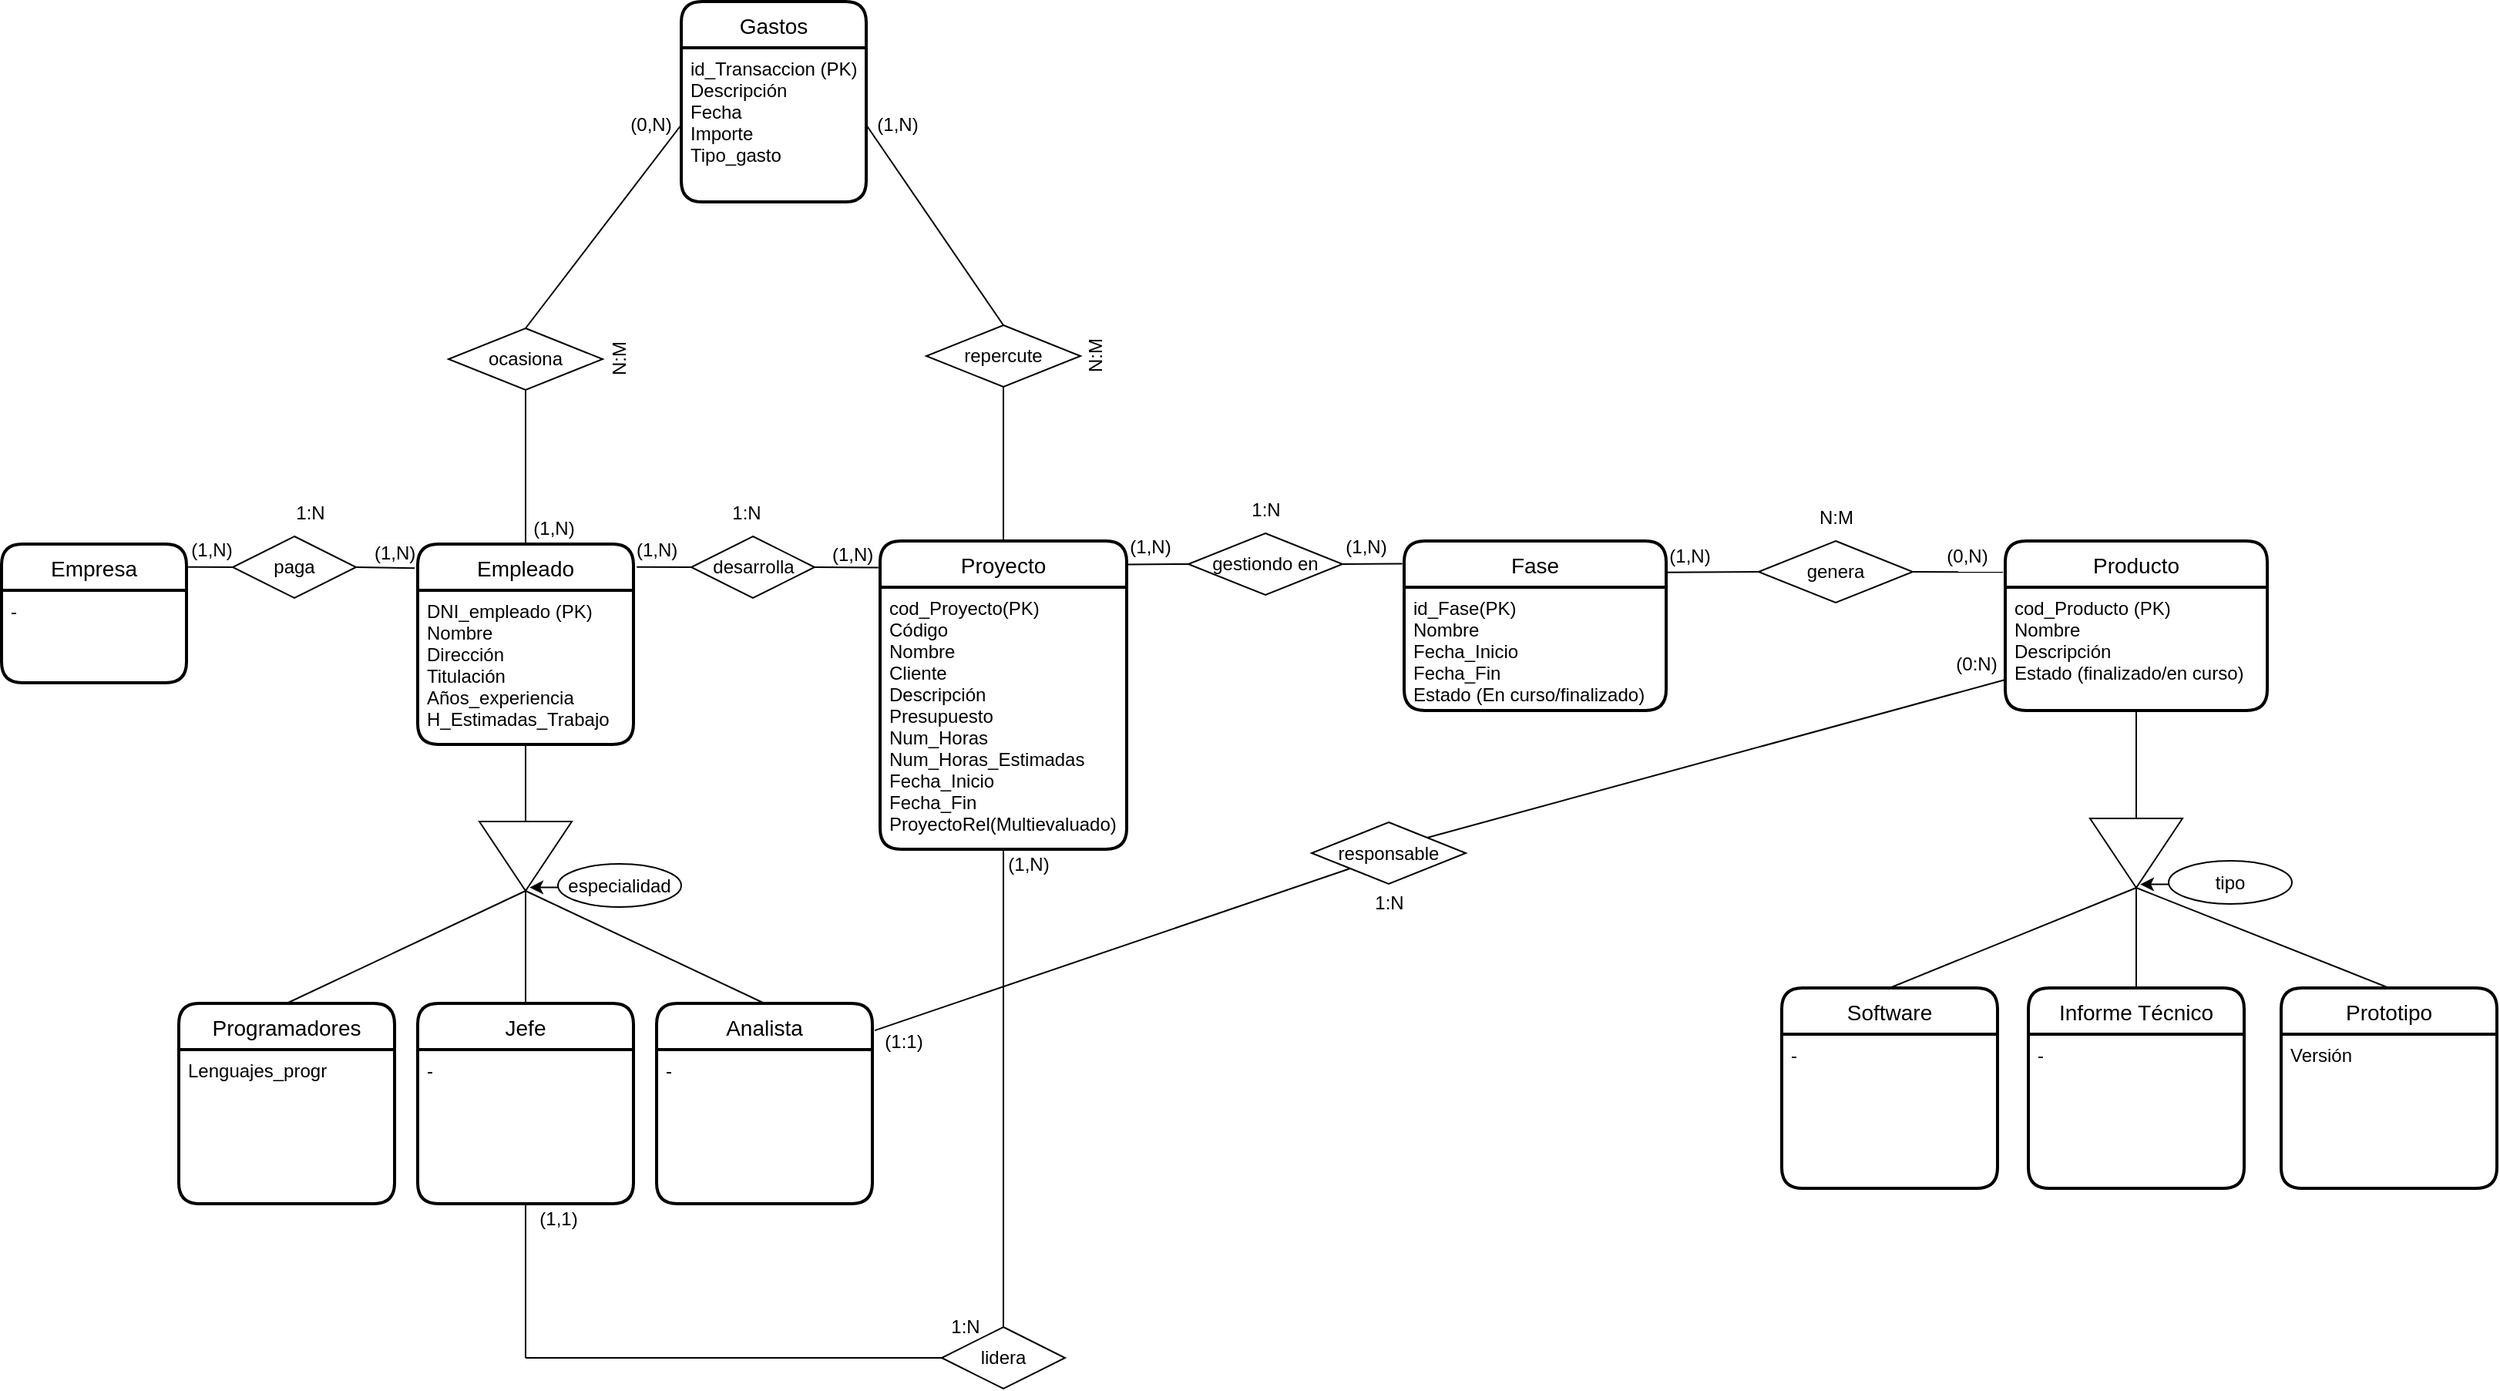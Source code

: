 <mxfile version="14.5.1" type="device"><diagram id="k8IpTYmz-kyzaLdKlD21" name="Página-1"><mxGraphModel dx="1422" dy="2822" grid="1" gridSize="10" guides="1" tooltips="1" connect="1" arrows="1" fold="1" page="1" pageScale="1" pageWidth="900" pageHeight="2000" math="0" shadow="0"><root><mxCell id="0"/><mxCell id="1" parent="0"/><mxCell id="8LdN6Ip3QQwT2Gwx7VTm-14" value="Empresa" style="swimlane;childLayout=stackLayout;horizontal=1;startSize=30;horizontalStack=0;rounded=1;fontSize=14;fontStyle=0;strokeWidth=2;resizeParent=0;resizeLast=1;shadow=0;dashed=0;align=center;" parent="1" vertex="1"><mxGeometry x="20" y="122" width="120" height="90" as="geometry"><mxRectangle x="20" y="122" width="120" height="30" as="alternateBounds"/></mxGeometry></mxCell><mxCell id="8LdN6Ip3QQwT2Gwx7VTm-15" value="-" style="align=left;strokeColor=none;fillColor=none;spacingLeft=4;fontSize=12;verticalAlign=top;resizable=0;rotatable=0;part=1;fontStyle=0" parent="8LdN6Ip3QQwT2Gwx7VTm-14" vertex="1"><mxGeometry y="30" width="120" height="60" as="geometry"/></mxCell><mxCell id="8LdN6Ip3QQwT2Gwx7VTm-16" value="desarrolla" style="shape=rhombus;perimeter=rhombusPerimeter;whiteSpace=wrap;html=1;align=center;" parent="1" vertex="1"><mxGeometry x="467.5" y="117" width="80" height="40" as="geometry"/></mxCell><mxCell id="8LdN6Ip3QQwT2Gwx7VTm-17" value="Proyecto" style="swimlane;childLayout=stackLayout;horizontal=1;startSize=30;horizontalStack=0;rounded=1;fontSize=14;fontStyle=0;strokeWidth=2;resizeParent=0;resizeLast=1;shadow=0;dashed=0;align=center;" parent="1" vertex="1"><mxGeometry x="590" y="120" width="160" height="200" as="geometry"><mxRectangle x="600" y="120" width="120" height="30" as="alternateBounds"/></mxGeometry></mxCell><mxCell id="8LdN6Ip3QQwT2Gwx7VTm-18" value="cod_Proyecto(PK)&#10;Código&#10;Nombre&#10;Cliente&#10;Descripción&#10;Presupuesto&#10;Num_Horas&#10;Num_Horas_Estimadas&#10;Fecha_Inicio&#10;Fecha_Fin&#10;ProyectoRel(Multievaluado)" style="align=left;strokeColor=none;fillColor=none;spacingLeft=4;fontSize=12;verticalAlign=top;resizable=0;rotatable=0;part=1;fontStyle=0" parent="8LdN6Ip3QQwT2Gwx7VTm-17" vertex="1"><mxGeometry y="30" width="160" height="170" as="geometry"/></mxCell><mxCell id="8LdN6Ip3QQwT2Gwx7VTm-19" value="gestiondo en" style="shape=rhombus;perimeter=rhombusPerimeter;whiteSpace=wrap;html=1;align=center;" parent="1" vertex="1"><mxGeometry x="790" y="115" width="100" height="40" as="geometry"/></mxCell><mxCell id="8LdN6Ip3QQwT2Gwx7VTm-20" value="Fase" style="swimlane;childLayout=stackLayout;horizontal=1;startSize=30;horizontalStack=0;rounded=1;fontSize=14;fontStyle=0;strokeWidth=2;resizeParent=0;resizeLast=1;shadow=0;dashed=0;align=center;" parent="1" vertex="1"><mxGeometry x="930" y="120" width="170" height="110" as="geometry"><mxRectangle x="930" y="120" width="120" height="30" as="alternateBounds"/></mxGeometry></mxCell><mxCell id="8LdN6Ip3QQwT2Gwx7VTm-21" value="id_Fase(PK)&#10;Nombre&#10;Fecha_Inicio&#10;Fecha_Fin&#10;Estado (En curso/finalizado)" style="align=left;strokeColor=none;fillColor=none;spacingLeft=4;fontSize=12;verticalAlign=top;resizable=0;rotatable=0;part=1;fontStyle=0" parent="8LdN6Ip3QQwT2Gwx7VTm-20" vertex="1"><mxGeometry y="30" width="170" height="80" as="geometry"/></mxCell><mxCell id="8LdN6Ip3QQwT2Gwx7VTm-22" value="Empleado" style="swimlane;childLayout=stackLayout;horizontal=1;startSize=30;horizontalStack=0;rounded=1;fontSize=14;fontStyle=0;strokeWidth=2;resizeParent=0;resizeLast=1;shadow=0;dashed=0;align=center;" parent="1" vertex="1"><mxGeometry x="290" y="122" width="140" height="130" as="geometry"><mxRectangle x="320" y="120" width="120" height="30" as="alternateBounds"/></mxGeometry></mxCell><mxCell id="8LdN6Ip3QQwT2Gwx7VTm-23" value="DNI_empleado (PK)&#10;Nombre&#10;Dirección&#10;Titulación&#10;Años_experiencia&#10;H_Estimadas_Trabajo" style="align=left;strokeColor=none;fillColor=none;spacingLeft=4;fontSize=12;verticalAlign=top;resizable=0;rotatable=0;part=1;fontStyle=0" parent="8LdN6Ip3QQwT2Gwx7VTm-22" vertex="1"><mxGeometry y="30" width="140" height="100" as="geometry"/></mxCell><mxCell id="8LdN6Ip3QQwT2Gwx7VTm-24" value="paga" style="shape=rhombus;perimeter=rhombusPerimeter;whiteSpace=wrap;html=1;align=center;" parent="1" vertex="1"><mxGeometry x="170" y="117" width="80" height="40" as="geometry"/></mxCell><mxCell id="8LdN6Ip3QQwT2Gwx7VTm-25" value="Analista" style="swimlane;childLayout=stackLayout;horizontal=1;startSize=30;horizontalStack=0;rounded=1;fontSize=14;fontStyle=0;strokeWidth=2;resizeParent=0;resizeLast=1;shadow=0;dashed=0;align=center;" parent="1" vertex="1"><mxGeometry x="445" y="420" width="140" height="130" as="geometry"><mxRectangle x="390" y="410" width="140" height="30" as="alternateBounds"/></mxGeometry></mxCell><mxCell id="8LdN6Ip3QQwT2Gwx7VTm-26" value="-" style="align=left;strokeColor=none;fillColor=none;spacingLeft=4;fontSize=12;verticalAlign=top;resizable=0;rotatable=0;part=1;fontStyle=0" parent="8LdN6Ip3QQwT2Gwx7VTm-25" vertex="1"><mxGeometry y="30" width="140" height="100" as="geometry"/></mxCell><mxCell id="8LdN6Ip3QQwT2Gwx7VTm-27" value="" style="triangle;whiteSpace=wrap;html=1;rotation=90;" parent="1" vertex="1"><mxGeometry x="337.5" y="294.5" width="45" height="60" as="geometry"/></mxCell><mxCell id="8LdN6Ip3QQwT2Gwx7VTm-30" value="Programadores" style="swimlane;childLayout=stackLayout;horizontal=1;startSize=30;horizontalStack=0;rounded=1;fontSize=14;fontStyle=0;strokeWidth=2;resizeParent=0;resizeLast=1;shadow=0;dashed=0;align=center;" parent="1" vertex="1"><mxGeometry x="135" y="420" width="140" height="130" as="geometry"><mxRectangle x="230" y="410" width="140" height="30" as="alternateBounds"/></mxGeometry></mxCell><mxCell id="8LdN6Ip3QQwT2Gwx7VTm-31" value="Lenguajes_progr" style="align=left;strokeColor=none;fillColor=none;spacingLeft=4;fontSize=12;verticalAlign=top;resizable=0;rotatable=0;part=1;fontStyle=0" parent="8LdN6Ip3QQwT2Gwx7VTm-30" vertex="1"><mxGeometry y="30" width="140" height="100" as="geometry"/></mxCell><mxCell id="8LdN6Ip3QQwT2Gwx7VTm-32" value="" style="endArrow=none;html=1;entryX=1;entryY=0.5;entryDx=0;entryDy=0;exitX=0.5;exitY=0;exitDx=0;exitDy=0;" parent="1" source="8LdN6Ip3QQwT2Gwx7VTm-30" target="8LdN6Ip3QQwT2Gwx7VTm-27" edge="1"><mxGeometry width="50" height="50" relative="1" as="geometry"><mxPoint x="300" y="402" as="sourcePoint"/><mxPoint x="350" y="352" as="targetPoint"/></mxGeometry></mxCell><mxCell id="8LdN6Ip3QQwT2Gwx7VTm-33" value="" style="endArrow=none;html=1;entryX=1;entryY=0.5;entryDx=0;entryDy=0;exitX=0.5;exitY=0;exitDx=0;exitDy=0;" parent="1" source="8LdN6Ip3QQwT2Gwx7VTm-25" target="8LdN6Ip3QQwT2Gwx7VTm-27" edge="1"><mxGeometry width="50" height="50" relative="1" as="geometry"><mxPoint x="215" y="422.0" as="sourcePoint"/><mxPoint x="370" y="357.0" as="targetPoint"/></mxGeometry></mxCell><mxCell id="8LdN6Ip3QQwT2Gwx7VTm-35" value="" style="endArrow=none;html=1;entryX=0.5;entryY=1;entryDx=0;entryDy=0;" parent="1" target="8LdN6Ip3QQwT2Gwx7VTm-23" edge="1"><mxGeometry width="50" height="50" relative="1" as="geometry"><mxPoint x="360" y="302" as="sourcePoint"/><mxPoint x="370" y="357.0" as="targetPoint"/></mxGeometry></mxCell><mxCell id="8LdN6Ip3QQwT2Gwx7VTm-36" value="" style="endArrow=none;html=1;exitX=0;exitY=0.5;exitDx=0;exitDy=0;entryX=1.009;entryY=0.165;entryDx=0;entryDy=0;entryPerimeter=0;" parent="1" source="8LdN6Ip3QQwT2Gwx7VTm-24" target="8LdN6Ip3QQwT2Gwx7VTm-14" edge="1"><mxGeometry width="50" height="50" relative="1" as="geometry"><mxPoint x="370" y="312.0" as="sourcePoint"/><mxPoint x="160" y="152" as="targetPoint"/></mxGeometry></mxCell><mxCell id="8LdN6Ip3QQwT2Gwx7VTm-37" value="" style="endArrow=none;html=1;exitX=-0.014;exitY=0.12;exitDx=0;exitDy=0;entryX=1;entryY=0.5;entryDx=0;entryDy=0;exitPerimeter=0;" parent="1" source="8LdN6Ip3QQwT2Gwx7VTm-22" target="8LdN6Ip3QQwT2Gwx7VTm-24" edge="1"><mxGeometry width="50" height="50" relative="1" as="geometry"><mxPoint x="190" y="147" as="sourcePoint"/><mxPoint x="151.08" y="146.85" as="targetPoint"/></mxGeometry></mxCell><mxCell id="8LdN6Ip3QQwT2Gwx7VTm-38" value="" style="endArrow=none;html=1;exitX=0;exitY=0.5;exitDx=0;exitDy=0;entryX=1.015;entryY=0.114;entryDx=0;entryDy=0;entryPerimeter=0;" parent="1" source="8LdN6Ip3QQwT2Gwx7VTm-16" target="8LdN6Ip3QQwT2Gwx7VTm-22" edge="1"><mxGeometry width="50" height="50" relative="1" as="geometry"><mxPoint x="308.32" y="147.6" as="sourcePoint"/><mxPoint x="270" y="147" as="targetPoint"/></mxGeometry></mxCell><mxCell id="8LdN6Ip3QQwT2Gwx7VTm-39" value="" style="endArrow=none;html=1;entryX=1;entryY=0.5;entryDx=0;entryDy=0;exitX=-0.007;exitY=0.086;exitDx=0;exitDy=0;exitPerimeter=0;" parent="1" source="8LdN6Ip3QQwT2Gwx7VTm-17" target="8LdN6Ip3QQwT2Gwx7VTm-16" edge="1"><mxGeometry width="50" height="50" relative="1" as="geometry"><mxPoint x="582.5" y="137" as="sourcePoint"/><mxPoint x="434.3" y="146.82" as="targetPoint"/></mxGeometry></mxCell><mxCell id="8LdN6Ip3QQwT2Gwx7VTm-40" value="" style="endArrow=none;html=1;entryX=1.001;entryY=0.076;entryDx=0;entryDy=0;exitX=0;exitY=0.5;exitDx=0;exitDy=0;entryPerimeter=0;" parent="1" source="8LdN6Ip3QQwT2Gwx7VTm-19" target="8LdN6Ip3QQwT2Gwx7VTm-17" edge="1"><mxGeometry width="50" height="50" relative="1" as="geometry"><mxPoint x="610" y="145" as="sourcePoint"/><mxPoint x="570" y="145" as="targetPoint"/></mxGeometry></mxCell><mxCell id="8LdN6Ip3QQwT2Gwx7VTm-41" value="" style="endArrow=none;html=1;entryX=-0.007;entryY=0.134;entryDx=0;entryDy=0;exitX=1;exitY=0.5;exitDx=0;exitDy=0;entryPerimeter=0;" parent="1" source="8LdN6Ip3QQwT2Gwx7VTm-19" target="8LdN6Ip3QQwT2Gwx7VTm-20" edge="1"><mxGeometry width="50" height="50" relative="1" as="geometry"><mxPoint x="800" y="145" as="sourcePoint"/><mxPoint x="780.14" y="145.2" as="targetPoint"/></mxGeometry></mxCell><mxCell id="Db1gikmjJNznluE9aE0J-1" value="1:N" style="text;html=1;align=center;verticalAlign=middle;resizable=0;points=[];autosize=1;strokeColor=none;fillColor=none;" parent="1" vertex="1"><mxGeometry x="820" y="85" width="40" height="30" as="geometry"/></mxCell><mxCell id="Db1gikmjJNznluE9aE0J-2" value="1:N" style="text;html=1;align=center;verticalAlign=middle;resizable=0;points=[];autosize=1;strokeColor=none;fillColor=none;" parent="1" vertex="1"><mxGeometry x="200" y="87" width="40" height="30" as="geometry"/></mxCell><mxCell id="Db1gikmjJNznluE9aE0J-3" value="1:N" style="text;html=1;align=center;verticalAlign=middle;resizable=0;points=[];autosize=1;strokeColor=none;fillColor=none;" parent="1" vertex="1"><mxGeometry x="487.5" y="92" width="30" height="20" as="geometry"/></mxCell><mxCell id="Db1gikmjJNznluE9aE0J-4" value="(1,N)" style="text;html=1;align=center;verticalAlign=middle;resizable=0;points=[];autosize=1;strokeColor=none;fillColor=none;" parent="1" vertex="1"><mxGeometry x="131" y="111" width="50" height="30" as="geometry"/></mxCell><mxCell id="Db1gikmjJNznluE9aE0J-5" value="&lt;span style=&quot;color: rgb(0, 0, 0); font-family: Helvetica; font-size: 12px; font-style: normal; font-variant-ligatures: normal; font-variant-caps: normal; font-weight: 400; letter-spacing: normal; orphans: 2; text-align: center; text-indent: 0px; text-transform: none; widows: 2; word-spacing: 0px; -webkit-text-stroke-width: 0px; background-color: rgb(251, 251, 251); text-decoration-thickness: initial; text-decoration-style: initial; text-decoration-color: initial; float: none; display: inline !important;&quot;&gt;(1,N)&lt;/span&gt;" style="text;whiteSpace=wrap;html=1;" parent="1" vertex="1"><mxGeometry x="260" y="114" width="31" height="40" as="geometry"/></mxCell><mxCell id="Db1gikmjJNznluE9aE0J-6" value="&lt;span style=&quot;color: rgb(0, 0, 0); font-family: Helvetica; font-size: 12px; font-style: normal; font-variant-ligatures: normal; font-variant-caps: normal; font-weight: 400; letter-spacing: normal; orphans: 2; text-align: center; text-indent: 0px; text-transform: none; widows: 2; word-spacing: 0px; -webkit-text-stroke-width: 0px; background-color: rgb(251, 251, 251); text-decoration-thickness: initial; text-decoration-style: initial; text-decoration-color: initial; float: none; display: inline !important;&quot;&gt;(1,N)&lt;/span&gt;" style="text;whiteSpace=wrap;html=1;" parent="1" vertex="1"><mxGeometry x="429.5" y="112" width="60" height="40" as="geometry"/></mxCell><mxCell id="Db1gikmjJNznluE9aE0J-7" value="&lt;span style=&quot;color: rgb(0 , 0 , 0) ; font-family: &amp;#34;helvetica&amp;#34; ; font-size: 12px ; font-style: normal ; font-weight: 400 ; letter-spacing: normal ; text-align: center ; text-indent: 0px ; text-transform: none ; word-spacing: 0px ; background-color: rgb(251 , 251 , 251) ; float: none ; display: inline&quot;&gt;(1,N)&lt;/span&gt;" style="text;whiteSpace=wrap;html=1;" parent="1" vertex="1"><mxGeometry x="557" y="115" width="33" height="20" as="geometry"/></mxCell><mxCell id="Db1gikmjJNznluE9aE0J-8" value="(1,N)" style="text;html=1;align=center;verticalAlign=middle;resizable=0;points=[];autosize=1;strokeColor=none;fillColor=none;" parent="1" vertex="1"><mxGeometry x="740" y="109" width="50" height="30" as="geometry"/></mxCell><mxCell id="Db1gikmjJNznluE9aE0J-10" value="(1,N)" style="text;html=1;align=center;verticalAlign=middle;resizable=0;points=[];autosize=1;strokeColor=none;fillColor=none;" parent="1" vertex="1"><mxGeometry x="880" y="109" width="50" height="30" as="geometry"/></mxCell><mxCell id="Db1gikmjJNznluE9aE0J-12" style="edgeStyle=orthogonalEdgeStyle;rounded=0;orthogonalLoop=1;jettySize=auto;html=1;entryX=0.951;entryY=0.458;entryDx=0;entryDy=0;entryPerimeter=0;" parent="1" target="8LdN6Ip3QQwT2Gwx7VTm-27" edge="1"><mxGeometry relative="1" as="geometry"><mxPoint x="370" y="346.0" as="targetPoint"/><mxPoint x="430" y="334.5" as="sourcePoint"/><Array as="points"><mxPoint x="430" y="342"/><mxPoint x="410" y="342"/><mxPoint x="410" y="345"/></Array></mxGeometry></mxCell><mxCell id="Db1gikmjJNznluE9aE0J-11" value="especialidad" style="ellipse;whiteSpace=wrap;html=1;" parent="1" vertex="1"><mxGeometry x="381" y="329.5" width="80" height="28" as="geometry"/></mxCell><mxCell id="Db1gikmjJNznluE9aE0J-13" value="genera" style="shape=rhombus;perimeter=rhombusPerimeter;whiteSpace=wrap;html=1;align=center;" parent="1" vertex="1"><mxGeometry x="1160" y="120" width="100" height="40" as="geometry"/></mxCell><mxCell id="Db1gikmjJNznluE9aE0J-14" value="Producto" style="swimlane;childLayout=stackLayout;horizontal=1;startSize=30;horizontalStack=0;rounded=1;fontSize=14;fontStyle=0;strokeWidth=2;resizeParent=0;resizeLast=1;shadow=0;dashed=0;align=center;" parent="1" vertex="1"><mxGeometry x="1320" y="120" width="170" height="110" as="geometry"><mxRectangle x="1320" y="120" width="170" height="30" as="alternateBounds"/></mxGeometry></mxCell><mxCell id="Db1gikmjJNznluE9aE0J-15" value="cod_Producto (PK)&#10;Nombre&#10;Descripción&#10;Estado (finalizado/en curso)" style="align=left;strokeColor=none;fillColor=none;spacingLeft=4;fontSize=12;verticalAlign=top;resizable=0;rotatable=0;part=1;fontStyle=0" parent="Db1gikmjJNznluE9aE0J-14" vertex="1"><mxGeometry y="30" width="170" height="80" as="geometry"/></mxCell><mxCell id="Db1gikmjJNznluE9aE0J-16" value="N:M" style="text;html=1;align=center;verticalAlign=middle;resizable=0;points=[];autosize=1;strokeColor=none;fillColor=none;" parent="1" vertex="1"><mxGeometry x="1185" y="90" width="50" height="30" as="geometry"/></mxCell><mxCell id="Db1gikmjJNznluE9aE0J-17" value="(1,N)" style="text;html=1;align=center;verticalAlign=middle;resizable=0;points=[];autosize=1;strokeColor=none;fillColor=none;" parent="1" vertex="1"><mxGeometry x="1090" y="115" width="50" height="30" as="geometry"/></mxCell><mxCell id="Db1gikmjJNznluE9aE0J-19" value="" style="endArrow=none;html=1;entryX=0;entryY=0.5;entryDx=0;entryDy=0;exitX=0.995;exitY=0.185;exitDx=0;exitDy=0;exitPerimeter=0;" parent="1" source="8LdN6Ip3QQwT2Gwx7VTm-20" target="Db1gikmjJNznluE9aE0J-13" edge="1"><mxGeometry width="50" height="50" relative="1" as="geometry"><mxPoint x="1110" y="150" as="sourcePoint"/><mxPoint x="750" y="145" as="targetPoint"/></mxGeometry></mxCell><mxCell id="Db1gikmjJNznluE9aE0J-20" value="" style="endArrow=none;html=1;exitX=1;exitY=0.5;exitDx=0;exitDy=0;entryX=0.972;entryY=0.838;entryDx=0;entryDy=0;entryPerimeter=0;" parent="1" source="Db1gikmjJNznluE9aE0J-13" target="Db1gikmjJNznluE9aE0J-21" edge="1"><mxGeometry width="50" height="50" relative="1" as="geometry"><mxPoint x="1230.556" y="170" as="sourcePoint"/><mxPoint x="1310" y="140" as="targetPoint"/></mxGeometry></mxCell><mxCell id="Db1gikmjJNznluE9aE0J-21" value="(0,N)" style="text;html=1;align=center;verticalAlign=middle;resizable=0;points=[];autosize=1;strokeColor=none;fillColor=none;" parent="1" vertex="1"><mxGeometry x="1270" y="115" width="50" height="30" as="geometry"/></mxCell><mxCell id="Db1gikmjJNznluE9aE0J-24" value="Informe Técnico" style="swimlane;childLayout=stackLayout;horizontal=1;startSize=30;horizontalStack=0;rounded=1;fontSize=14;fontStyle=0;strokeWidth=2;resizeParent=0;resizeLast=1;shadow=0;dashed=0;align=center;" parent="1" vertex="1"><mxGeometry x="1335" y="410" width="140" height="130" as="geometry"><mxRectangle x="390" y="410" width="140" height="30" as="alternateBounds"/></mxGeometry></mxCell><mxCell id="Db1gikmjJNznluE9aE0J-25" value="-" style="align=left;strokeColor=none;fillColor=none;spacingLeft=4;fontSize=12;verticalAlign=top;resizable=0;rotatable=0;part=1;fontStyle=0" parent="Db1gikmjJNznluE9aE0J-24" vertex="1"><mxGeometry y="30" width="140" height="100" as="geometry"/></mxCell><mxCell id="Db1gikmjJNznluE9aE0J-26" value="" style="triangle;whiteSpace=wrap;html=1;rotation=90;" parent="1" vertex="1"><mxGeometry x="1382.5" y="292.5" width="45" height="60" as="geometry"/></mxCell><mxCell id="Db1gikmjJNznluE9aE0J-27" value="Software" style="swimlane;childLayout=stackLayout;horizontal=1;startSize=30;horizontalStack=0;rounded=1;fontSize=14;fontStyle=0;strokeWidth=2;resizeParent=0;resizeLast=1;shadow=0;dashed=0;align=center;" parent="1" vertex="1"><mxGeometry x="1175" y="410" width="140" height="130" as="geometry"><mxRectangle x="230" y="410" width="140" height="30" as="alternateBounds"/></mxGeometry></mxCell><mxCell id="Db1gikmjJNznluE9aE0J-28" value="-" style="align=left;strokeColor=none;fillColor=none;spacingLeft=4;fontSize=12;verticalAlign=top;resizable=0;rotatable=0;part=1;fontStyle=0" parent="Db1gikmjJNznluE9aE0J-27" vertex="1"><mxGeometry y="30" width="140" height="100" as="geometry"/></mxCell><mxCell id="Db1gikmjJNznluE9aE0J-29" value="" style="endArrow=none;html=1;entryX=1;entryY=0.5;entryDx=0;entryDy=0;exitX=0.5;exitY=0;exitDx=0;exitDy=0;" parent="1" source="Db1gikmjJNznluE9aE0J-27" target="Db1gikmjJNznluE9aE0J-26" edge="1"><mxGeometry width="50" height="50" relative="1" as="geometry"><mxPoint x="1345" y="400" as="sourcePoint"/><mxPoint x="1395" y="350" as="targetPoint"/></mxGeometry></mxCell><mxCell id="Db1gikmjJNznluE9aE0J-30" value="" style="endArrow=none;html=1;entryX=1;entryY=0.5;entryDx=0;entryDy=0;exitX=0.5;exitY=0;exitDx=0;exitDy=0;" parent="1" source="Db1gikmjJNznluE9aE0J-24" target="Db1gikmjJNznluE9aE0J-26" edge="1"><mxGeometry width="50" height="50" relative="1" as="geometry"><mxPoint x="1260" y="420.0" as="sourcePoint"/><mxPoint x="1415" y="355.0" as="targetPoint"/></mxGeometry></mxCell><mxCell id="Db1gikmjJNznluE9aE0J-31" style="edgeStyle=orthogonalEdgeStyle;rounded=0;orthogonalLoop=1;jettySize=auto;html=1;entryX=0.951;entryY=0.458;entryDx=0;entryDy=0;entryPerimeter=0;" parent="1" target="Db1gikmjJNznluE9aE0J-26" edge="1"><mxGeometry relative="1" as="geometry"><mxPoint x="1415" y="344.0" as="targetPoint"/><mxPoint x="1475" y="332.5" as="sourcePoint"/><Array as="points"><mxPoint x="1475" y="340"/><mxPoint x="1455" y="340"/><mxPoint x="1455" y="343"/></Array></mxGeometry></mxCell><mxCell id="Db1gikmjJNznluE9aE0J-32" value="tipo" style="ellipse;whiteSpace=wrap;html=1;" parent="1" vertex="1"><mxGeometry x="1426" y="327.5" width="80" height="28" as="geometry"/></mxCell><mxCell id="Db1gikmjJNznluE9aE0J-33" value="" style="endArrow=none;html=1;entryX=0;entryY=0.5;entryDx=0;entryDy=0;exitX=0.5;exitY=1;exitDx=0;exitDy=0;" parent="1" source="Db1gikmjJNznluE9aE0J-15" target="Db1gikmjJNznluE9aE0J-26" edge="1"><mxGeometry width="50" height="50" relative="1" as="geometry"><mxPoint x="1335" y="420" as="sourcePoint"/><mxPoint x="1415" y="355" as="targetPoint"/></mxGeometry></mxCell><mxCell id="Db1gikmjJNznluE9aE0J-34" value="Prototipo" style="swimlane;childLayout=stackLayout;horizontal=1;startSize=30;horizontalStack=0;rounded=1;fontSize=14;fontStyle=0;strokeWidth=2;resizeParent=0;resizeLast=1;shadow=0;dashed=0;align=center;" parent="1" vertex="1"><mxGeometry x="1499" y="410" width="140" height="130" as="geometry"><mxRectangle x="390" y="410" width="140" height="30" as="alternateBounds"/></mxGeometry></mxCell><mxCell id="Db1gikmjJNznluE9aE0J-35" value="Versión" style="align=left;strokeColor=none;fillColor=none;spacingLeft=4;fontSize=12;verticalAlign=top;resizable=0;rotatable=0;part=1;fontStyle=0" parent="Db1gikmjJNznluE9aE0J-34" vertex="1"><mxGeometry y="30" width="140" height="100" as="geometry"/></mxCell><mxCell id="Db1gikmjJNznluE9aE0J-46" value="" style="endArrow=none;html=1;entryX=1;entryY=0.5;entryDx=0;entryDy=0;exitX=0.5;exitY=0;exitDx=0;exitDy=0;" parent="1" source="Db1gikmjJNznluE9aE0J-34" target="Db1gikmjJNznluE9aE0J-26" edge="1"><mxGeometry width="50" height="50" relative="1" as="geometry"><mxPoint x="1415" y="420" as="sourcePoint"/><mxPoint x="1415" y="355" as="targetPoint"/></mxGeometry></mxCell><mxCell id="Db1gikmjJNznluE9aE0J-47" value="" style="endArrow=none;html=1;entryX=0;entryY=0.75;entryDx=0;entryDy=0;exitX=1;exitY=0;exitDx=0;exitDy=0;" parent="1" source="Db1gikmjJNznluE9aE0J-49" target="Db1gikmjJNznluE9aE0J-15" edge="1"><mxGeometry width="50" height="50" relative="1" as="geometry"><mxPoint x="840" y="450" as="sourcePoint"/><mxPoint x="1425" y="365" as="targetPoint"/></mxGeometry></mxCell><mxCell id="Db1gikmjJNznluE9aE0J-49" value="responsable" style="shape=rhombus;perimeter=rhombusPerimeter;whiteSpace=wrap;html=1;align=center;" parent="1" vertex="1"><mxGeometry x="870" y="302.5" width="100" height="40" as="geometry"/></mxCell><mxCell id="Db1gikmjJNznluE9aE0J-50" value="" style="endArrow=none;html=1;entryX=0;entryY=1;entryDx=0;entryDy=0;exitX=1.011;exitY=0.135;exitDx=0;exitDy=0;exitPerimeter=0;" parent="1" source="8LdN6Ip3QQwT2Gwx7VTm-25" target="Db1gikmjJNznluE9aE0J-49" edge="1"><mxGeometry width="50" height="50" relative="1" as="geometry"><mxPoint x="880" y="400" as="sourcePoint"/><mxPoint x="1330" y="220" as="targetPoint"/></mxGeometry></mxCell><mxCell id="Db1gikmjJNznluE9aE0J-51" value="1:N" style="text;html=1;align=center;verticalAlign=middle;resizable=0;points=[];autosize=1;strokeColor=none;fillColor=none;" parent="1" vertex="1"><mxGeometry x="900" y="340" width="40" height="30" as="geometry"/></mxCell><mxCell id="Db1gikmjJNznluE9aE0J-52" value="(1:1)" style="text;html=1;align=center;verticalAlign=middle;resizable=0;points=[];autosize=1;strokeColor=none;fillColor=none;" parent="1" vertex="1"><mxGeometry x="580" y="430" width="50" height="30" as="geometry"/></mxCell><mxCell id="Db1gikmjJNznluE9aE0J-53" value="(0:N)" style="text;html=1;align=center;verticalAlign=middle;resizable=0;points=[];autosize=1;strokeColor=none;fillColor=none;" parent="1" vertex="1"><mxGeometry x="1276" y="185" width="50" height="30" as="geometry"/></mxCell><mxCell id="Db1gikmjJNznluE9aE0J-54" value="ocasiona" style="shape=rhombus;perimeter=rhombusPerimeter;whiteSpace=wrap;html=1;align=center;" parent="1" vertex="1"><mxGeometry x="310" y="-18" width="100" height="40" as="geometry"/></mxCell><mxCell id="Db1gikmjJNznluE9aE0J-55" value="" style="endArrow=none;html=1;exitX=0.5;exitY=0;exitDx=0;exitDy=0;entryX=0.5;entryY=1;entryDx=0;entryDy=0;" parent="1" source="8LdN6Ip3QQwT2Gwx7VTm-22" target="Db1gikmjJNznluE9aE0J-54" edge="1"><mxGeometry width="50" height="50" relative="1" as="geometry"><mxPoint x="370" y="312" as="sourcePoint"/><mxPoint x="450" y="22" as="targetPoint"/></mxGeometry></mxCell><mxCell id="Db1gikmjJNznluE9aE0J-56" value="" style="endArrow=none;html=1;exitX=0.5;exitY=0;exitDx=0;exitDy=0;entryX=0.5;entryY=1;entryDx=0;entryDy=0;" parent="1" source="8LdN6Ip3QQwT2Gwx7VTm-17" target="Db1gikmjJNznluE9aE0J-61" edge="1"><mxGeometry width="50" height="50" relative="1" as="geometry"><mxPoint x="390" y="130" as="sourcePoint"/><mxPoint x="660" y="-40" as="targetPoint"/></mxGeometry></mxCell><mxCell id="Db1gikmjJNznluE9aE0J-57" value="" style="endArrow=none;html=1;entryX=0.5;entryY=0;entryDx=0;entryDy=0;exitX=0;exitY=0.5;exitDx=0;exitDy=0;" parent="1" source="Db1gikmjJNznluE9aE0J-59" target="Db1gikmjJNznluE9aE0J-54" edge="1"><mxGeometry width="50" height="50" relative="1" as="geometry"><mxPoint x="520" y="-200" as="sourcePoint"/><mxPoint x="530" as="targetPoint"/></mxGeometry></mxCell><mxCell id="Db1gikmjJNznluE9aE0J-58" value="Gastos" style="swimlane;childLayout=stackLayout;horizontal=1;startSize=30;horizontalStack=0;rounded=1;fontSize=14;fontStyle=0;strokeWidth=2;resizeParent=0;resizeLast=1;shadow=0;dashed=0;align=center;" parent="1" vertex="1"><mxGeometry x="461" y="-230" width="120" height="130" as="geometry"><mxRectangle x="465" y="-300" width="120" height="30" as="alternateBounds"/></mxGeometry></mxCell><mxCell id="Db1gikmjJNznluE9aE0J-59" value="id_Transaccion (PK)&#10;Descripción&#10;Fecha&#10;Importe&#10;Tipo_gasto" style="align=left;strokeColor=none;fillColor=none;spacingLeft=4;fontSize=12;verticalAlign=top;resizable=0;rotatable=0;part=1;fontStyle=0" parent="Db1gikmjJNznluE9aE0J-58" vertex="1"><mxGeometry y="30" width="120" height="100" as="geometry"/></mxCell><mxCell id="Db1gikmjJNznluE9aE0J-61" value="repercute" style="shape=rhombus;perimeter=rhombusPerimeter;whiteSpace=wrap;html=1;align=center;" parent="1" vertex="1"><mxGeometry x="620" y="-20" width="100" height="40" as="geometry"/></mxCell><mxCell id="Db1gikmjJNznluE9aE0J-62" value="" style="endArrow=none;html=1;entryX=0.5;entryY=0;entryDx=0;entryDy=0;exitX=1;exitY=0.5;exitDx=0;exitDy=0;" parent="1" source="Db1gikmjJNznluE9aE0J-59" target="Db1gikmjJNznluE9aE0J-61" edge="1"><mxGeometry width="50" height="50" relative="1" as="geometry"><mxPoint x="530" y="-160" as="sourcePoint"/><mxPoint x="520" y="-50" as="targetPoint"/></mxGeometry></mxCell><mxCell id="lZgOvIU25uR2ltqcxxdW-3" value="" style="endArrow=none;html=1;entryX=1;entryY=0.5;entryDx=0;entryDy=0;exitX=0.5;exitY=0;exitDx=0;exitDy=0;" parent="1" source="lZgOvIU25uR2ltqcxxdW-5" target="8LdN6Ip3QQwT2Gwx7VTm-27" edge="1"><mxGeometry width="50" height="50" relative="1" as="geometry"><mxPoint x="359.5" y="420" as="sourcePoint"/><mxPoint x="370" y="262" as="targetPoint"/></mxGeometry></mxCell><mxCell id="lZgOvIU25uR2ltqcxxdW-5" value="Jefe" style="swimlane;childLayout=stackLayout;horizontal=1;startSize=30;horizontalStack=0;rounded=1;fontSize=14;fontStyle=0;strokeWidth=2;resizeParent=0;resizeLast=1;shadow=0;dashed=0;align=center;" parent="1" vertex="1"><mxGeometry x="290" y="420" width="140" height="130" as="geometry"><mxRectangle x="390" y="410" width="140" height="30" as="alternateBounds"/></mxGeometry></mxCell><mxCell id="lZgOvIU25uR2ltqcxxdW-6" value="-" style="align=left;strokeColor=none;fillColor=none;spacingLeft=4;fontSize=12;verticalAlign=top;resizable=0;rotatable=0;part=1;fontStyle=0" parent="lZgOvIU25uR2ltqcxxdW-5" vertex="1"><mxGeometry y="30" width="140" height="100" as="geometry"/></mxCell><mxCell id="lZgOvIU25uR2ltqcxxdW-8" value="" style="endArrow=none;html=1;exitX=0.5;exitY=1;exitDx=0;exitDy=0;" parent="1" source="lZgOvIU25uR2ltqcxxdW-5" edge="1"><mxGeometry width="50" height="50" relative="1" as="geometry"><mxPoint x="360" y="640" as="sourcePoint"/><mxPoint x="360" y="650" as="targetPoint"/></mxGeometry></mxCell><mxCell id="lZgOvIU25uR2ltqcxxdW-9" value="lidera" style="shape=rhombus;perimeter=rhombusPerimeter;whiteSpace=wrap;html=1;align=center;" parent="1" vertex="1"><mxGeometry x="630" y="630" width="80" height="40" as="geometry"/></mxCell><mxCell id="lZgOvIU25uR2ltqcxxdW-10" value="" style="endArrow=none;html=1;exitX=0;exitY=0.5;exitDx=0;exitDy=0;" parent="1" source="lZgOvIU25uR2ltqcxxdW-9" edge="1"><mxGeometry width="50" height="50" relative="1" as="geometry"><mxPoint x="620" y="650" as="sourcePoint"/><mxPoint x="360" y="650" as="targetPoint"/></mxGeometry></mxCell><mxCell id="lZgOvIU25uR2ltqcxxdW-12" value="" style="endArrow=none;html=1;exitX=0.5;exitY=0;exitDx=0;exitDy=0;entryX=0.5;entryY=1;entryDx=0;entryDy=0;" parent="1" source="lZgOvIU25uR2ltqcxxdW-9" target="8LdN6Ip3QQwT2Gwx7VTm-18" edge="1"><mxGeometry width="50" height="50" relative="1" as="geometry"><mxPoint x="640" y="660" as="sourcePoint"/><mxPoint x="390" y="660" as="targetPoint"/></mxGeometry></mxCell><mxCell id="lZgOvIU25uR2ltqcxxdW-13" value="1:N" style="text;html=1;align=center;verticalAlign=middle;resizable=0;points=[];autosize=1;" parent="1" vertex="1"><mxGeometry x="630" y="620" width="30" height="20" as="geometry"/></mxCell><mxCell id="lZgOvIU25uR2ltqcxxdW-14" value="(1,1)" style="text;html=1;align=center;verticalAlign=middle;resizable=0;points=[];autosize=1;" parent="1" vertex="1"><mxGeometry x="361" y="550" width="40" height="20" as="geometry"/></mxCell><mxCell id="lZgOvIU25uR2ltqcxxdW-15" value="(1,N)" style="text;html=1;align=center;verticalAlign=middle;resizable=0;points=[];autosize=1;" parent="1" vertex="1"><mxGeometry x="666" y="320" width="40" height="20" as="geometry"/></mxCell><mxCell id="lZgOvIU25uR2ltqcxxdW-16" value="N:M" style="text;html=1;align=center;verticalAlign=middle;resizable=0;points=[];autosize=1;rotation=-90;" parent="1" vertex="1"><mxGeometry x="401" y="-8" width="40" height="20" as="geometry"/></mxCell><mxCell id="lZgOvIU25uR2ltqcxxdW-17" value="(1,N)" style="text;html=1;align=center;verticalAlign=middle;resizable=0;points=[];autosize=1;" parent="1" vertex="1"><mxGeometry x="358" y="102" width="40" height="20" as="geometry"/></mxCell><mxCell id="lZgOvIU25uR2ltqcxxdW-18" value="(0,N)" style="text;html=1;align=center;verticalAlign=middle;resizable=0;points=[];autosize=1;" parent="1" vertex="1"><mxGeometry x="421" y="-160" width="40" height="20" as="geometry"/></mxCell><mxCell id="lZgOvIU25uR2ltqcxxdW-19" value="N:M" style="text;html=1;align=center;verticalAlign=middle;resizable=0;points=[];autosize=1;rotation=-90;" parent="1" vertex="1"><mxGeometry x="710" y="-10" width="40" height="20" as="geometry"/></mxCell><mxCell id="lZgOvIU25uR2ltqcxxdW-20" value="(1,N)" style="text;html=1;align=center;verticalAlign=middle;resizable=0;points=[];autosize=1;" parent="1" vertex="1"><mxGeometry x="581" y="-160" width="40" height="20" as="geometry"/></mxCell></root></mxGraphModel></diagram></mxfile>